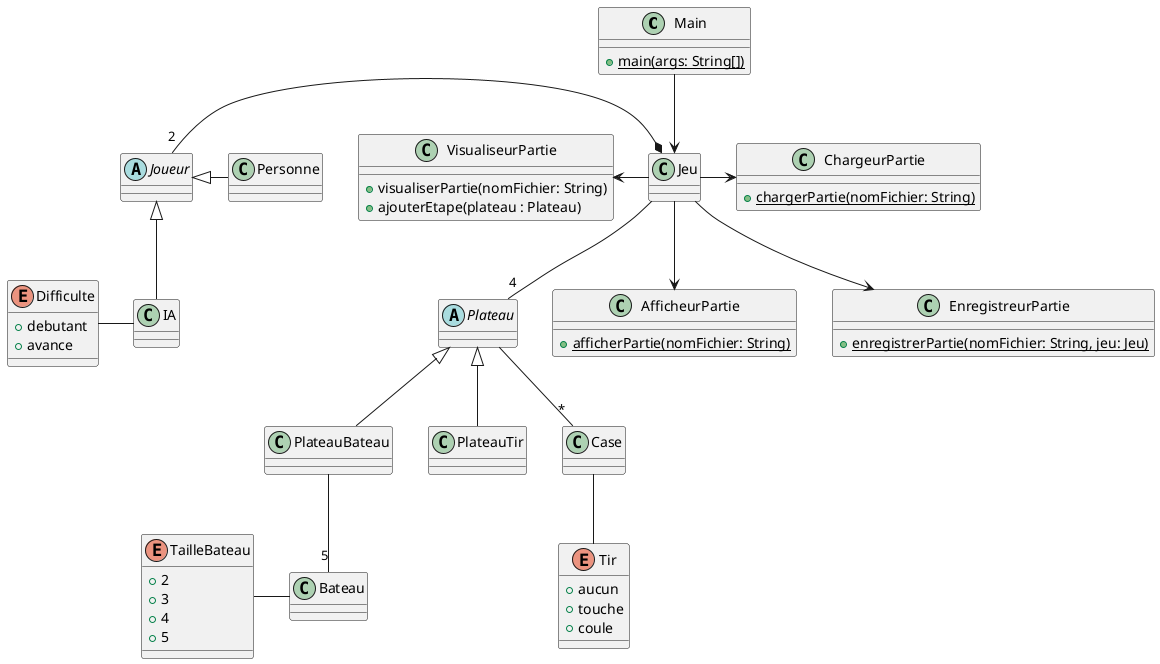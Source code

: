 @startuml

class Main {
    + {static} main(args: String[])
}

abstract class Plateau

abstract class Joueur

class Jeu {
}

class PlateauBateau {
}

class PlateauTir {
}

class Bateau {
}

enum TailleBateau {
    + 2
    + 3
    + 4
    + 5
}

class Case {
}

enum Tir {
    + aucun
    + touche
    + coule
}

class IA {
}

enum Difficulte {
    + debutant
    + avance
}


class ChargeurPartie {
    + {static} chargerPartie(nomFichier: String)
}

class VisualiseurPartie {
    + visualiserPartie(nomFichier: String)
    + ajouterEtape(plateau : Plateau)
}

class AfficheurPartie {
    + {static} afficherPartie(nomFichier: String)
}

class EnregistreurPartie {
    + {static} enregistrerPartie(nomFichier: String, jeu: Jeu)
}

class Personne {
}


PlateauBateau -- "5" Bateau
Bateau -left- TailleBateau
Plateau <|-- PlateauBateau
Plateau <|-- PlateauTir
Jeu -left-> VisualiseurPartie
Jeu --> EnregistreurPartie
Jeu --> AfficheurPartie
Jeu -> ChargeurPartie
Main --> Jeu
Jeu-- "4" Plateau
Plateau -- "*" Case
Case -- Tir
IA -left- Difficulte
Joueur <|- Personne
Joueur <|-down- IA
Jeu *-left-- "2" Joueur

@enduml